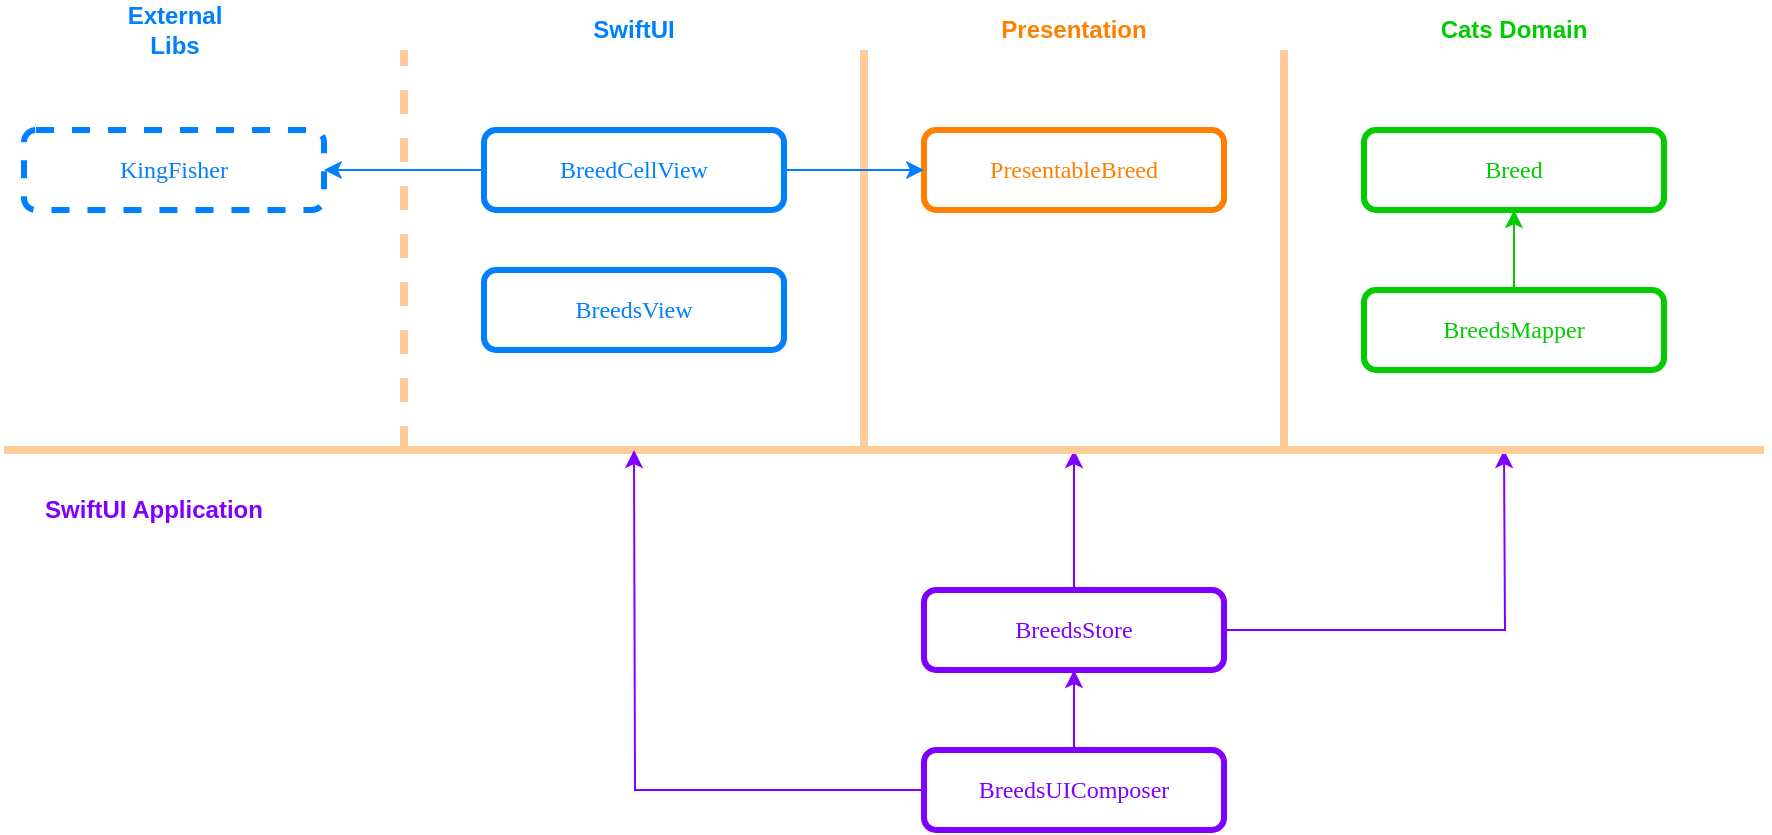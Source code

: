 <mxfile version="14.7.4" type="github">
  <diagram id="UjNKp0Ct7n-lzt2zG22C" name="Page-1">
    <mxGraphModel dx="1928" dy="750" grid="1" gridSize="10" guides="1" tooltips="1" connect="1" arrows="1" fold="1" page="1" pageScale="1" pageWidth="827" pageHeight="1169" math="0" shadow="0">
      <root>
        <mxCell id="0" />
        <mxCell id="1" parent="0" />
        <mxCell id="G4XLr2i-ibFLbOx_ARMf-1" value="&lt;font face=&quot;Verdana&quot; color=&quot;#ff8000&quot;&gt;PresentableBreed&lt;/font&gt;" style="rounded=1;whiteSpace=wrap;html=1;fillColor=none;strokeColor=#FF8000;strokeWidth=3;" vertex="1" parent="1">
          <mxGeometry x="300" y="160" width="150" height="40" as="geometry" />
        </mxCell>
        <mxCell id="G4XLr2i-ibFLbOx_ARMf-2" value="&lt;font face=&quot;Verdana&quot; color=&quot;#00cc00&quot;&gt;Breed&lt;/font&gt;" style="rounded=1;whiteSpace=wrap;html=1;strokeColor=#00CC00;fillColor=none;strokeWidth=3;" vertex="1" parent="1">
          <mxGeometry x="520" y="160" width="150" height="40" as="geometry" />
        </mxCell>
        <mxCell id="G4XLr2i-ibFLbOx_ARMf-7" style="edgeStyle=orthogonalEdgeStyle;rounded=0;orthogonalLoop=1;jettySize=auto;html=1;strokeWidth=1;strokeColor=#00CC00;" edge="1" parent="1" source="G4XLr2i-ibFLbOx_ARMf-3" target="G4XLr2i-ibFLbOx_ARMf-2">
          <mxGeometry relative="1" as="geometry" />
        </mxCell>
        <mxCell id="G4XLr2i-ibFLbOx_ARMf-3" value="&lt;font face=&quot;Verdana&quot; color=&quot;#00cc00&quot;&gt;BreedsMapper&lt;/font&gt;" style="rounded=1;whiteSpace=wrap;html=1;strokeColor=#00CC00;fillColor=none;strokeWidth=3;" vertex="1" parent="1">
          <mxGeometry x="520" y="240" width="150" height="40" as="geometry" />
        </mxCell>
        <mxCell id="G4XLr2i-ibFLbOx_ARMf-4" value="" style="endArrow=none;html=1;strokeWidth=4;strokeColor=#FFCC99;" edge="1" parent="1">
          <mxGeometry width="50" height="50" relative="1" as="geometry">
            <mxPoint x="480" y="320" as="sourcePoint" />
            <mxPoint x="480" y="120" as="targetPoint" />
          </mxGeometry>
        </mxCell>
        <mxCell id="G4XLr2i-ibFLbOx_ARMf-5" value="" style="endArrow=none;html=1;strokeWidth=4;strokeColor=#FFCC99;" edge="1" parent="1">
          <mxGeometry width="50" height="50" relative="1" as="geometry">
            <mxPoint x="270" y="320" as="sourcePoint" />
            <mxPoint x="270" y="120" as="targetPoint" />
          </mxGeometry>
        </mxCell>
        <mxCell id="G4XLr2i-ibFLbOx_ARMf-8" value="&lt;font face=&quot;Verdana&quot; color=&quot;#007fff&quot;&gt;BreedsView&lt;/font&gt;" style="rounded=1;whiteSpace=wrap;html=1;fillColor=none;strokeWidth=3;strokeColor=#007FFF;" vertex="1" parent="1">
          <mxGeometry x="80" y="230" width="150" height="40" as="geometry" />
        </mxCell>
        <mxCell id="G4XLr2i-ibFLbOx_ARMf-11" style="edgeStyle=orthogonalEdgeStyle;rounded=0;orthogonalLoop=1;jettySize=auto;html=1;entryX=0;entryY=0.5;entryDx=0;entryDy=0;strokeWidth=1;strokeColor=#007FFF;" edge="1" parent="1" source="G4XLr2i-ibFLbOx_ARMf-9" target="G4XLr2i-ibFLbOx_ARMf-1">
          <mxGeometry relative="1" as="geometry" />
        </mxCell>
        <mxCell id="G4XLr2i-ibFLbOx_ARMf-14" style="edgeStyle=orthogonalEdgeStyle;rounded=0;orthogonalLoop=1;jettySize=auto;html=1;entryX=1;entryY=0.5;entryDx=0;entryDy=0;strokeColor=#007FFF;strokeWidth=1;" edge="1" parent="1" source="G4XLr2i-ibFLbOx_ARMf-9" target="G4XLr2i-ibFLbOx_ARMf-13">
          <mxGeometry relative="1" as="geometry" />
        </mxCell>
        <mxCell id="G4XLr2i-ibFLbOx_ARMf-9" value="&lt;font face=&quot;Verdana&quot; color=&quot;#007fff&quot;&gt;BreedCellView&lt;/font&gt;" style="rounded=1;whiteSpace=wrap;html=1;fillColor=none;strokeWidth=3;strokeColor=#007FFF;" vertex="1" parent="1">
          <mxGeometry x="80" y="160" width="150" height="40" as="geometry" />
        </mxCell>
        <mxCell id="G4XLr2i-ibFLbOx_ARMf-24" style="edgeStyle=orthogonalEdgeStyle;rounded=0;orthogonalLoop=1;jettySize=auto;html=1;strokeColor=#7F00FF;strokeWidth=1;" edge="1" parent="1" source="G4XLr2i-ibFLbOx_ARMf-10">
          <mxGeometry relative="1" as="geometry">
            <mxPoint x="590" y="320" as="targetPoint" />
          </mxGeometry>
        </mxCell>
        <mxCell id="G4XLr2i-ibFLbOx_ARMf-25" style="edgeStyle=orthogonalEdgeStyle;rounded=0;orthogonalLoop=1;jettySize=auto;html=1;strokeColor=#7F00FF;strokeWidth=1;" edge="1" parent="1" source="G4XLr2i-ibFLbOx_ARMf-10">
          <mxGeometry relative="1" as="geometry">
            <mxPoint x="375" y="320" as="targetPoint" />
          </mxGeometry>
        </mxCell>
        <mxCell id="G4XLr2i-ibFLbOx_ARMf-10" value="&lt;font face=&quot;Verdana&quot; color=&quot;#7f00ff&quot;&gt;BreedsStore&lt;/font&gt;" style="rounded=1;whiteSpace=wrap;html=1;fillColor=none;strokeWidth=3;strokeColor=#7F00FF;" vertex="1" parent="1">
          <mxGeometry x="300" y="390" width="150" height="40" as="geometry" />
        </mxCell>
        <mxCell id="G4XLr2i-ibFLbOx_ARMf-12" value="" style="endArrow=none;html=1;strokeWidth=4;dashed=1;strokeColor=#FFCC99;" edge="1" parent="1">
          <mxGeometry width="50" height="50" relative="1" as="geometry">
            <mxPoint x="40" y="320" as="sourcePoint" />
            <mxPoint x="40" y="120" as="targetPoint" />
          </mxGeometry>
        </mxCell>
        <mxCell id="G4XLr2i-ibFLbOx_ARMf-13" value="&lt;font color=&quot;#007fff&quot; face=&quot;Verdana&quot;&gt;&lt;span&gt;KingFisher&lt;/span&gt;&lt;/font&gt;" style="rounded=1;whiteSpace=wrap;html=1;fillColor=none;strokeWidth=3;dashed=1;strokeColor=#007FFF;" vertex="1" parent="1">
          <mxGeometry x="-150" y="160" width="150" height="40" as="geometry" />
        </mxCell>
        <mxCell id="G4XLr2i-ibFLbOx_ARMf-15" value="&lt;font color=&quot;#007fff&quot;&gt;&lt;b&gt;SwiftUI&lt;/b&gt;&lt;/font&gt;" style="text;html=1;strokeColor=none;fillColor=none;align=center;verticalAlign=middle;whiteSpace=wrap;rounded=0;dashed=1;" vertex="1" parent="1">
          <mxGeometry x="135" y="100" width="40" height="20" as="geometry" />
        </mxCell>
        <mxCell id="G4XLr2i-ibFLbOx_ARMf-16" value="&lt;b&gt;&lt;font color=&quot;#ff8000&quot;&gt;Presentation&lt;/font&gt;&lt;/b&gt;" style="text;html=1;strokeColor=none;fillColor=none;align=center;verticalAlign=middle;whiteSpace=wrap;rounded=0;dashed=1;" vertex="1" parent="1">
          <mxGeometry x="355" y="100" width="40" height="20" as="geometry" />
        </mxCell>
        <mxCell id="G4XLr2i-ibFLbOx_ARMf-17" value="&lt;font color=&quot;#00cc00&quot;&gt;&lt;b&gt;Cats Domain&lt;/b&gt;&lt;/font&gt;" style="text;html=1;strokeColor=none;fillColor=none;align=center;verticalAlign=middle;whiteSpace=wrap;rounded=0;dashed=1;" vertex="1" parent="1">
          <mxGeometry x="540" y="100" width="110" height="20" as="geometry" />
        </mxCell>
        <mxCell id="G4XLr2i-ibFLbOx_ARMf-18" value="" style="endArrow=none;html=1;strokeWidth=4;strokeColor=#FFCC99;" edge="1" parent="1">
          <mxGeometry width="50" height="50" relative="1" as="geometry">
            <mxPoint x="720" y="320" as="sourcePoint" />
            <mxPoint x="-160" y="320" as="targetPoint" />
          </mxGeometry>
        </mxCell>
        <mxCell id="G4XLr2i-ibFLbOx_ARMf-19" value="&lt;b&gt;&lt;font color=&quot;#7f00ff&quot;&gt;SwiftUI Application&lt;/font&gt;&lt;/b&gt;" style="text;html=1;strokeColor=none;fillColor=none;align=center;verticalAlign=middle;whiteSpace=wrap;rounded=0;dashed=1;" vertex="1" parent="1">
          <mxGeometry x="-160" y="340" width="150" height="20" as="geometry" />
        </mxCell>
        <mxCell id="G4XLr2i-ibFLbOx_ARMf-21" style="edgeStyle=orthogonalEdgeStyle;rounded=0;orthogonalLoop=1;jettySize=auto;html=1;entryX=0.5;entryY=1;entryDx=0;entryDy=0;strokeWidth=1;exitX=0.5;exitY=0;exitDx=0;exitDy=0;strokeColor=#7F00FF;" edge="1" parent="1" source="G4XLr2i-ibFLbOx_ARMf-20" target="G4XLr2i-ibFLbOx_ARMf-10">
          <mxGeometry relative="1" as="geometry" />
        </mxCell>
        <mxCell id="G4XLr2i-ibFLbOx_ARMf-22" style="edgeStyle=orthogonalEdgeStyle;rounded=0;orthogonalLoop=1;jettySize=auto;html=1;strokeColor=#7F00FF;strokeWidth=1;exitX=0;exitY=0.5;exitDx=0;exitDy=0;" edge="1" parent="1" source="G4XLr2i-ibFLbOx_ARMf-20">
          <mxGeometry relative="1" as="geometry">
            <mxPoint x="155" y="320" as="targetPoint" />
          </mxGeometry>
        </mxCell>
        <mxCell id="G4XLr2i-ibFLbOx_ARMf-20" value="&lt;font face=&quot;Verdana&quot; color=&quot;#7f00ff&quot;&gt;BreedsUIComposer&lt;/font&gt;" style="rounded=1;whiteSpace=wrap;html=1;fillColor=none;strokeWidth=3;strokeColor=#7F00FF;" vertex="1" parent="1">
          <mxGeometry x="300" y="470" width="150" height="40" as="geometry" />
        </mxCell>
        <mxCell id="G4XLr2i-ibFLbOx_ARMf-23" value="&lt;b&gt;&lt;font color=&quot;#007fff&quot;&gt;External Libs&lt;/font&gt;&lt;/b&gt;" style="text;html=1;strokeColor=none;fillColor=none;align=center;verticalAlign=middle;whiteSpace=wrap;rounded=0;dashed=1;" vertex="1" parent="1">
          <mxGeometry x="-92.5" y="100" width="35" height="20" as="geometry" />
        </mxCell>
      </root>
    </mxGraphModel>
  </diagram>
</mxfile>
